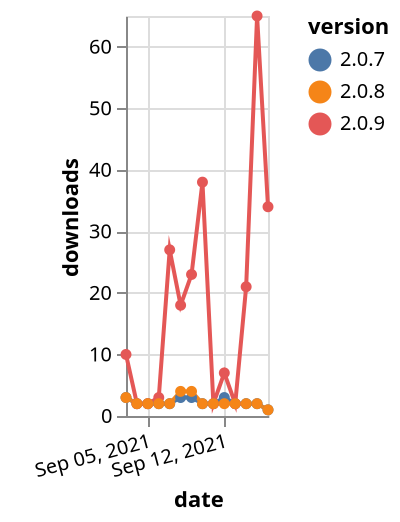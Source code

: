 {"$schema": "https://vega.github.io/schema/vega-lite/v5.json", "description": "A simple bar chart with embedded data.", "data": {"values": [{"date": "2021-09-03", "total": 3037, "delta": 3, "version": "2.0.7"}, {"date": "2021-09-04", "total": 3039, "delta": 2, "version": "2.0.7"}, {"date": "2021-09-05", "total": 3041, "delta": 2, "version": "2.0.7"}, {"date": "2021-09-06", "total": 3043, "delta": 2, "version": "2.0.7"}, {"date": "2021-09-07", "total": 3045, "delta": 2, "version": "2.0.7"}, {"date": "2021-09-08", "total": 3048, "delta": 3, "version": "2.0.7"}, {"date": "2021-09-09", "total": 3051, "delta": 3, "version": "2.0.7"}, {"date": "2021-09-10", "total": 3053, "delta": 2, "version": "2.0.7"}, {"date": "2021-09-11", "total": 3055, "delta": 2, "version": "2.0.7"}, {"date": "2021-09-12", "total": 3058, "delta": 3, "version": "2.0.7"}, {"date": "2021-09-13", "total": 3060, "delta": 2, "version": "2.0.7"}, {"date": "2021-09-14", "total": 3062, "delta": 2, "version": "2.0.7"}, {"date": "2021-09-15", "total": 3064, "delta": 2, "version": "2.0.7"}, {"date": "2021-09-16", "total": 3065, "delta": 1, "version": "2.0.7"}, {"date": "2021-09-03", "total": 3448, "delta": 10, "version": "2.0.9"}, {"date": "2021-09-04", "total": 3450, "delta": 2, "version": "2.0.9"}, {"date": "2021-09-05", "total": 3452, "delta": 2, "version": "2.0.9"}, {"date": "2021-09-06", "total": 3455, "delta": 3, "version": "2.0.9"}, {"date": "2021-09-07", "total": 3482, "delta": 27, "version": "2.0.9"}, {"date": "2021-09-08", "total": 3500, "delta": 18, "version": "2.0.9"}, {"date": "2021-09-09", "total": 3523, "delta": 23, "version": "2.0.9"}, {"date": "2021-09-10", "total": 3561, "delta": 38, "version": "2.0.9"}, {"date": "2021-09-11", "total": 3563, "delta": 2, "version": "2.0.9"}, {"date": "2021-09-12", "total": 3570, "delta": 7, "version": "2.0.9"}, {"date": "2021-09-13", "total": 3572, "delta": 2, "version": "2.0.9"}, {"date": "2021-09-14", "total": 3593, "delta": 21, "version": "2.0.9"}, {"date": "2021-09-15", "total": 3658, "delta": 65, "version": "2.0.9"}, {"date": "2021-09-16", "total": 3692, "delta": 34, "version": "2.0.9"}, {"date": "2021-09-03", "total": 3109, "delta": 3, "version": "2.0.8"}, {"date": "2021-09-04", "total": 3111, "delta": 2, "version": "2.0.8"}, {"date": "2021-09-05", "total": 3113, "delta": 2, "version": "2.0.8"}, {"date": "2021-09-06", "total": 3115, "delta": 2, "version": "2.0.8"}, {"date": "2021-09-07", "total": 3117, "delta": 2, "version": "2.0.8"}, {"date": "2021-09-08", "total": 3121, "delta": 4, "version": "2.0.8"}, {"date": "2021-09-09", "total": 3125, "delta": 4, "version": "2.0.8"}, {"date": "2021-09-10", "total": 3127, "delta": 2, "version": "2.0.8"}, {"date": "2021-09-11", "total": 3129, "delta": 2, "version": "2.0.8"}, {"date": "2021-09-12", "total": 3131, "delta": 2, "version": "2.0.8"}, {"date": "2021-09-13", "total": 3133, "delta": 2, "version": "2.0.8"}, {"date": "2021-09-14", "total": 3135, "delta": 2, "version": "2.0.8"}, {"date": "2021-09-15", "total": 3137, "delta": 2, "version": "2.0.8"}, {"date": "2021-09-16", "total": 3138, "delta": 1, "version": "2.0.8"}]}, "width": "container", "mark": {"type": "line", "point": {"filled": true}}, "encoding": {"x": {"field": "date", "type": "temporal", "timeUnit": "yearmonthdate", "title": "date", "axis": {"labelAngle": -15}}, "y": {"field": "delta", "type": "quantitative", "title": "downloads"}, "color": {"field": "version", "type": "nominal"}, "tooltip": {"field": "delta"}}}